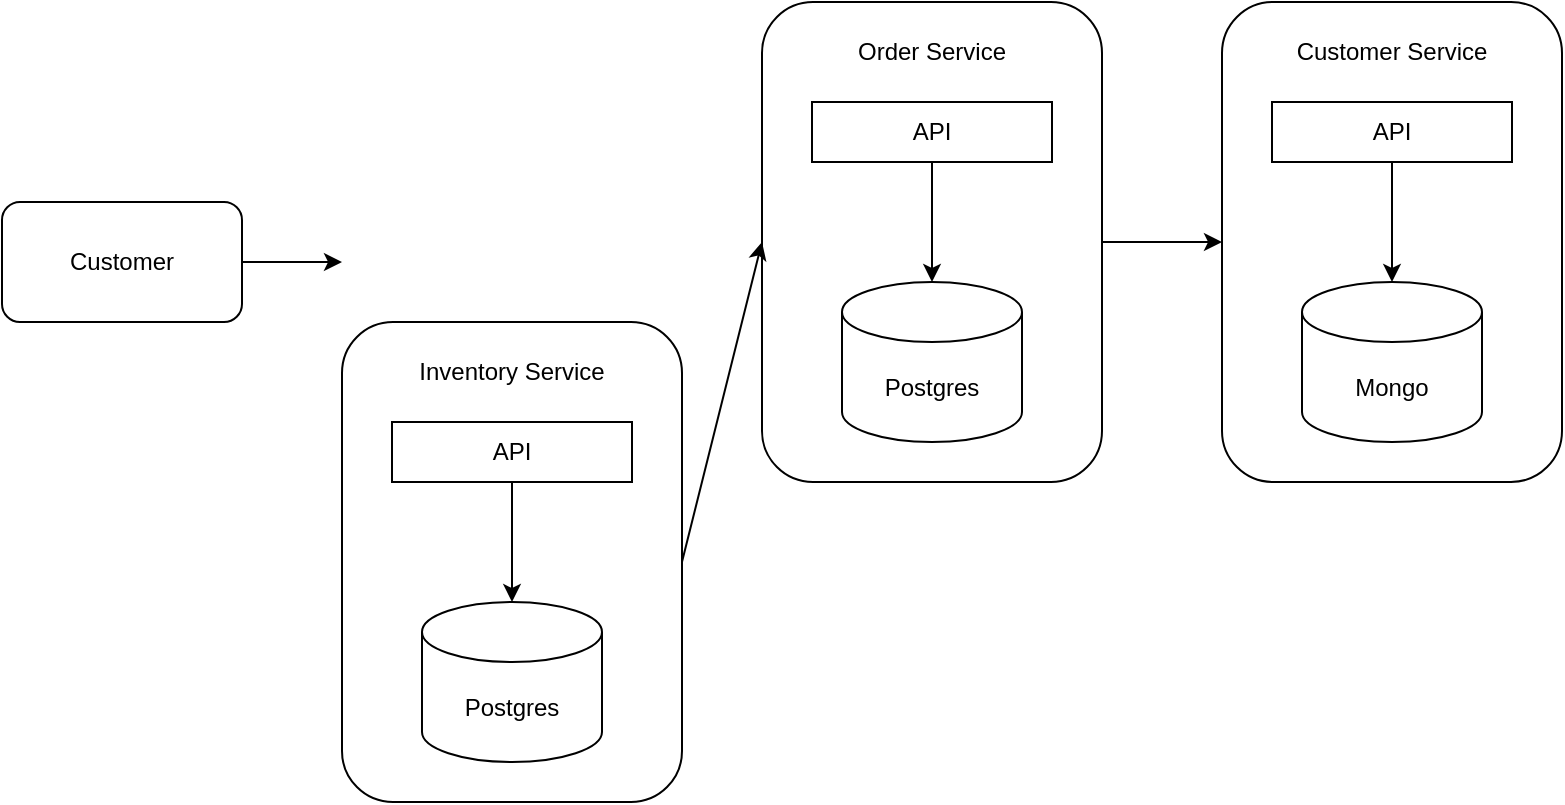 <mxfile version="20.8.20" type="github">
  <diagram name="Page-1" id="p9dmT6tiXuSjIRmkHMnN">
    <mxGraphModel dx="984" dy="578" grid="1" gridSize="10" guides="1" tooltips="1" connect="1" arrows="1" fold="1" page="1" pageScale="1" pageWidth="827" pageHeight="1169" math="0" shadow="0">
      <root>
        <mxCell id="0" />
        <mxCell id="1" parent="0" />
        <mxCell id="WwizI5lvMi9HnYfGmBxf-1" value="" style="rounded=1;whiteSpace=wrap;html=1;" parent="1" vertex="1">
          <mxGeometry x="180" y="320" width="170" height="240" as="geometry" />
        </mxCell>
        <mxCell id="xnbS68DbsSneWo_SMjUm-1" value="Postgres" style="shape=cylinder3;whiteSpace=wrap;html=1;boundedLbl=1;backgroundOutline=1;size=15;" vertex="1" parent="1">
          <mxGeometry x="220" y="460" width="90" height="80" as="geometry" />
        </mxCell>
        <mxCell id="xnbS68DbsSneWo_SMjUm-2" value="API" style="rounded=0;whiteSpace=wrap;html=1;" vertex="1" parent="1">
          <mxGeometry x="205" y="370" width="120" height="30" as="geometry" />
        </mxCell>
        <mxCell id="xnbS68DbsSneWo_SMjUm-3" value="" style="endArrow=classic;html=1;rounded=0;exitX=0.5;exitY=1;exitDx=0;exitDy=0;entryX=0.5;entryY=0;entryDx=0;entryDy=0;entryPerimeter=0;" edge="1" parent="1" source="xnbS68DbsSneWo_SMjUm-2" target="xnbS68DbsSneWo_SMjUm-1">
          <mxGeometry width="50" height="50" relative="1" as="geometry">
            <mxPoint x="460" y="550" as="sourcePoint" />
            <mxPoint x="510" y="500" as="targetPoint" />
          </mxGeometry>
        </mxCell>
        <mxCell id="xnbS68DbsSneWo_SMjUm-4" value="Inventory Service" style="text;html=1;strokeColor=none;fillColor=none;align=center;verticalAlign=middle;whiteSpace=wrap;rounded=0;" vertex="1" parent="1">
          <mxGeometry x="190" y="330" width="150" height="30" as="geometry" />
        </mxCell>
        <mxCell id="xnbS68DbsSneWo_SMjUm-5" value="" style="rounded=1;whiteSpace=wrap;html=1;" vertex="1" parent="1">
          <mxGeometry x="390" y="160" width="170" height="240" as="geometry" />
        </mxCell>
        <mxCell id="xnbS68DbsSneWo_SMjUm-6" value="Postgres" style="shape=cylinder3;whiteSpace=wrap;html=1;boundedLbl=1;backgroundOutline=1;size=15;" vertex="1" parent="1">
          <mxGeometry x="430" y="300" width="90" height="80" as="geometry" />
        </mxCell>
        <mxCell id="xnbS68DbsSneWo_SMjUm-7" value="API" style="rounded=0;whiteSpace=wrap;html=1;" vertex="1" parent="1">
          <mxGeometry x="415" y="210" width="120" height="30" as="geometry" />
        </mxCell>
        <mxCell id="xnbS68DbsSneWo_SMjUm-8" value="" style="endArrow=classic;html=1;rounded=0;exitX=0.5;exitY=1;exitDx=0;exitDy=0;entryX=0.5;entryY=0;entryDx=0;entryDy=0;entryPerimeter=0;" edge="1" parent="1" source="xnbS68DbsSneWo_SMjUm-7" target="xnbS68DbsSneWo_SMjUm-6">
          <mxGeometry width="50" height="50" relative="1" as="geometry">
            <mxPoint x="670" y="390" as="sourcePoint" />
            <mxPoint x="720" y="340" as="targetPoint" />
          </mxGeometry>
        </mxCell>
        <mxCell id="xnbS68DbsSneWo_SMjUm-9" value="Order Service" style="text;html=1;strokeColor=none;fillColor=none;align=center;verticalAlign=middle;whiteSpace=wrap;rounded=0;" vertex="1" parent="1">
          <mxGeometry x="400" y="170" width="150" height="30" as="geometry" />
        </mxCell>
        <mxCell id="xnbS68DbsSneWo_SMjUm-10" value="" style="rounded=1;whiteSpace=wrap;html=1;" vertex="1" parent="1">
          <mxGeometry x="620" y="160" width="170" height="240" as="geometry" />
        </mxCell>
        <mxCell id="xnbS68DbsSneWo_SMjUm-11" value="Mongo" style="shape=cylinder3;whiteSpace=wrap;html=1;boundedLbl=1;backgroundOutline=1;size=15;" vertex="1" parent="1">
          <mxGeometry x="660" y="300" width="90" height="80" as="geometry" />
        </mxCell>
        <mxCell id="xnbS68DbsSneWo_SMjUm-12" value="API" style="rounded=0;whiteSpace=wrap;html=1;" vertex="1" parent="1">
          <mxGeometry x="645" y="210" width="120" height="30" as="geometry" />
        </mxCell>
        <mxCell id="xnbS68DbsSneWo_SMjUm-13" value="" style="endArrow=classic;html=1;rounded=0;exitX=0.5;exitY=1;exitDx=0;exitDy=0;entryX=0.5;entryY=0;entryDx=0;entryDy=0;entryPerimeter=0;" edge="1" parent="1" source="xnbS68DbsSneWo_SMjUm-12" target="xnbS68DbsSneWo_SMjUm-11">
          <mxGeometry width="50" height="50" relative="1" as="geometry">
            <mxPoint x="900" y="390" as="sourcePoint" />
            <mxPoint x="950" y="340" as="targetPoint" />
          </mxGeometry>
        </mxCell>
        <mxCell id="xnbS68DbsSneWo_SMjUm-14" value="Customer Service" style="text;html=1;strokeColor=none;fillColor=none;align=center;verticalAlign=middle;whiteSpace=wrap;rounded=0;" vertex="1" parent="1">
          <mxGeometry x="630" y="170" width="150" height="30" as="geometry" />
        </mxCell>
        <mxCell id="xnbS68DbsSneWo_SMjUm-15" value="Customer" style="rounded=1;whiteSpace=wrap;html=1;" vertex="1" parent="1">
          <mxGeometry x="10" y="260" width="120" height="60" as="geometry" />
        </mxCell>
        <mxCell id="xnbS68DbsSneWo_SMjUm-16" value="" style="endArrow=classic;html=1;rounded=0;exitX=1;exitY=0.5;exitDx=0;exitDy=0;" edge="1" parent="1" source="xnbS68DbsSneWo_SMjUm-15">
          <mxGeometry width="50" height="50" relative="1" as="geometry">
            <mxPoint x="390" y="330" as="sourcePoint" />
            <mxPoint x="180" y="290" as="targetPoint" />
          </mxGeometry>
        </mxCell>
        <mxCell id="xnbS68DbsSneWo_SMjUm-17" value="" style="endArrow=classic;html=1;rounded=0;entryX=0;entryY=0.5;entryDx=0;entryDy=0;exitX=1;exitY=0.5;exitDx=0;exitDy=0;" edge="1" parent="1" source="WwizI5lvMi9HnYfGmBxf-1" target="xnbS68DbsSneWo_SMjUm-5">
          <mxGeometry width="50" height="50" relative="1" as="geometry">
            <mxPoint x="360" y="300" as="sourcePoint" />
            <mxPoint x="190" y="300" as="targetPoint" />
          </mxGeometry>
        </mxCell>
        <mxCell id="xnbS68DbsSneWo_SMjUm-18" value="" style="endArrow=classic;html=1;rounded=0;entryX=0;entryY=0.5;entryDx=0;entryDy=0;exitX=1;exitY=0.5;exitDx=0;exitDy=0;" edge="1" parent="1" source="xnbS68DbsSneWo_SMjUm-5" target="xnbS68DbsSneWo_SMjUm-10">
          <mxGeometry width="50" height="50" relative="1" as="geometry">
            <mxPoint x="360" y="290" as="sourcePoint" />
            <mxPoint x="400" y="290" as="targetPoint" />
          </mxGeometry>
        </mxCell>
      </root>
    </mxGraphModel>
  </diagram>
</mxfile>
